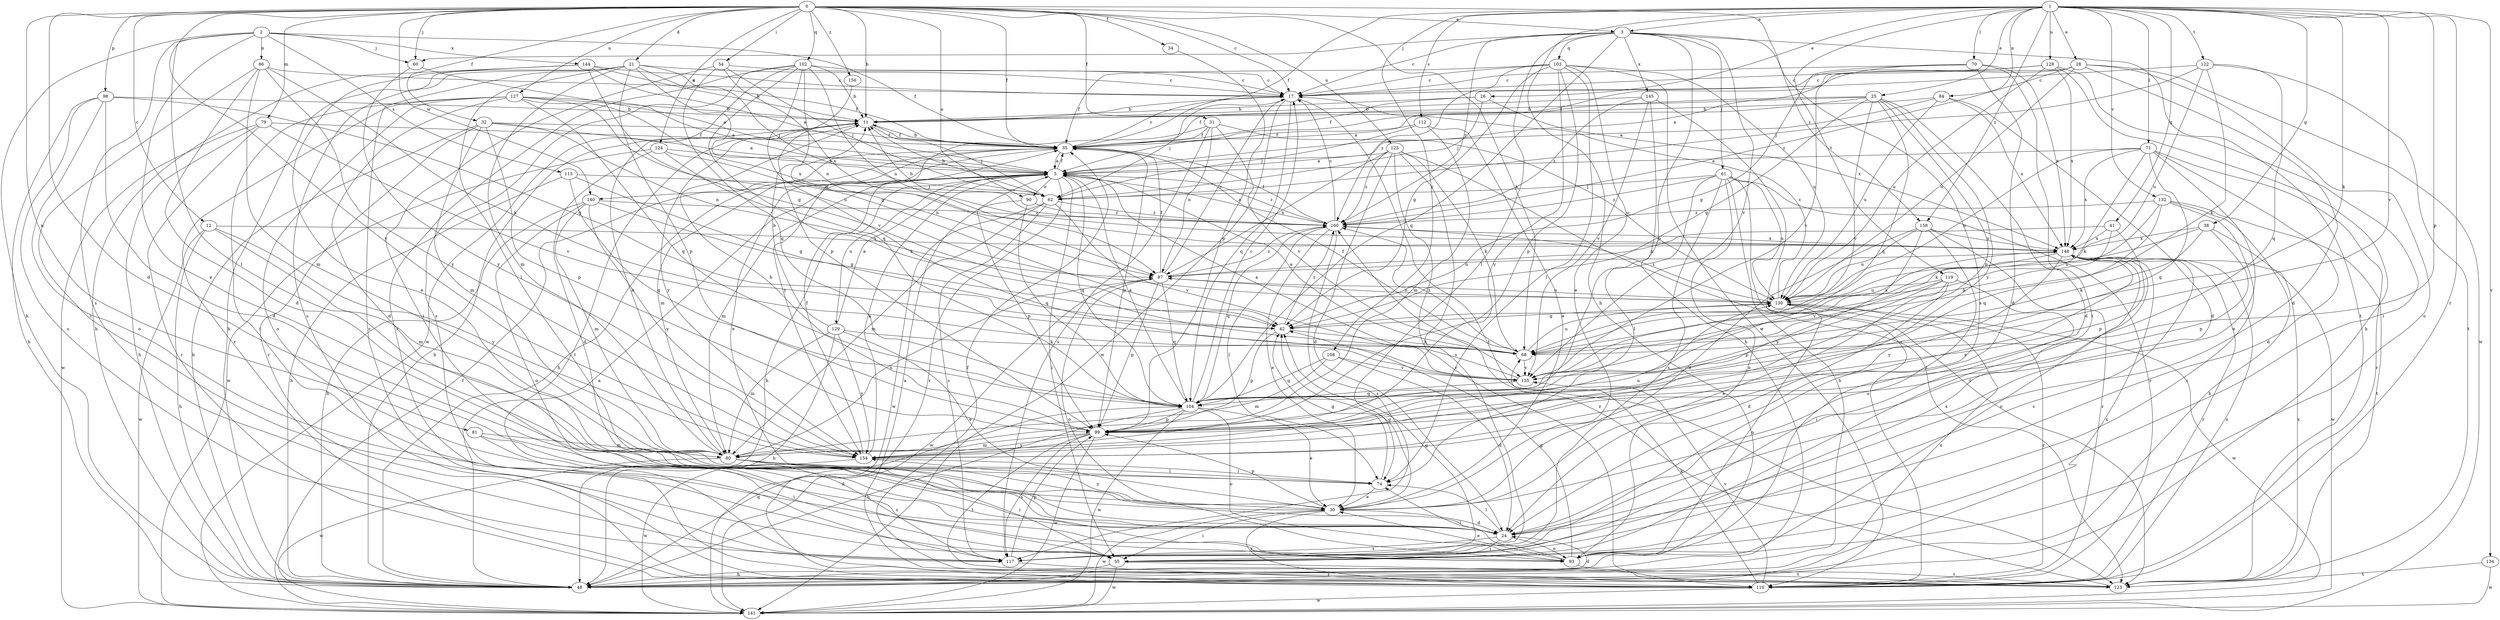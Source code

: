 strict digraph  {
0;
1;
2;
3;
5;
11;
12;
17;
21;
24;
25;
26;
28;
30;
31;
32;
34;
35;
38;
41;
42;
48;
54;
55;
60;
61;
62;
68;
70;
71;
74;
79;
80;
81;
84;
86;
87;
90;
93;
98;
99;
102;
103;
104;
108;
110;
112;
113;
117;
119;
122;
123;
124;
125;
127;
128;
129;
130;
132;
134;
135;
140;
141;
144;
145;
148;
154;
156;
158;
160;
0 -> 3  [label=a];
0 -> 11  [label=b];
0 -> 12  [label=c];
0 -> 17  [label=c];
0 -> 21  [label=d];
0 -> 24  [label=d];
0 -> 31  [label=f];
0 -> 32  [label=f];
0 -> 34  [label=f];
0 -> 35  [label=f];
0 -> 54  [label=i];
0 -> 60  [label=j];
0 -> 68  [label=k];
0 -> 79  [label=m];
0 -> 81  [label=n];
0 -> 90  [label=o];
0 -> 98  [label=p];
0 -> 102  [label=q];
0 -> 124  [label=u];
0 -> 125  [label=u];
0 -> 127  [label=u];
0 -> 140  [label=w];
0 -> 154  [label=y];
0 -> 156  [label=z];
0 -> 158  [label=z];
1 -> 3  [label=a];
1 -> 25  [label=e];
1 -> 26  [label=e];
1 -> 28  [label=e];
1 -> 35  [label=f];
1 -> 38  [label=g];
1 -> 41  [label=g];
1 -> 48  [label=h];
1 -> 68  [label=k];
1 -> 70  [label=l];
1 -> 71  [label=l];
1 -> 84  [label=n];
1 -> 99  [label=p];
1 -> 108  [label=r];
1 -> 110  [label=r];
1 -> 112  [label=s];
1 -> 119  [label=t];
1 -> 122  [label=t];
1 -> 128  [label=u];
1 -> 132  [label=v];
1 -> 134  [label=v];
1 -> 135  [label=v];
1 -> 158  [label=z];
2 -> 30  [label=e];
2 -> 35  [label=f];
2 -> 48  [label=h];
2 -> 60  [label=j];
2 -> 74  [label=l];
2 -> 86  [label=n];
2 -> 113  [label=s];
2 -> 117  [label=s];
2 -> 144  [label=x];
3 -> 17  [label=c];
3 -> 60  [label=j];
3 -> 61  [label=j];
3 -> 74  [label=l];
3 -> 99  [label=p];
3 -> 103  [label=q];
3 -> 104  [label=q];
3 -> 117  [label=s];
3 -> 123  [label=t];
3 -> 135  [label=v];
3 -> 145  [label=x];
3 -> 160  [label=z];
5 -> 35  [label=f];
5 -> 48  [label=h];
5 -> 55  [label=i];
5 -> 80  [label=m];
5 -> 90  [label=o];
5 -> 104  [label=q];
5 -> 110  [label=r];
5 -> 129  [label=u];
5 -> 140  [label=w];
5 -> 160  [label=z];
11 -> 35  [label=f];
11 -> 62  [label=j];
11 -> 123  [label=t];
11 -> 154  [label=y];
12 -> 48  [label=h];
12 -> 80  [label=m];
12 -> 141  [label=w];
12 -> 148  [label=x];
12 -> 154  [label=y];
17 -> 11  [label=b];
17 -> 62  [label=j];
17 -> 104  [label=q];
17 -> 123  [label=t];
17 -> 141  [label=w];
21 -> 17  [label=c];
21 -> 35  [label=f];
21 -> 48  [label=h];
21 -> 62  [label=j];
21 -> 74  [label=l];
21 -> 80  [label=m];
21 -> 87  [label=n];
21 -> 99  [label=p];
21 -> 110  [label=r];
21 -> 117  [label=s];
24 -> 55  [label=i];
24 -> 74  [label=l];
24 -> 93  [label=o];
24 -> 117  [label=s];
25 -> 5  [label=a];
25 -> 11  [label=b];
25 -> 24  [label=d];
25 -> 35  [label=f];
25 -> 42  [label=g];
25 -> 99  [label=p];
25 -> 104  [label=q];
25 -> 135  [label=v];
25 -> 154  [label=y];
26 -> 11  [label=b];
26 -> 35  [label=f];
26 -> 62  [label=j];
26 -> 148  [label=x];
28 -> 17  [label=c];
28 -> 24  [label=d];
28 -> 35  [label=f];
28 -> 93  [label=o];
28 -> 130  [label=u];
28 -> 141  [label=w];
28 -> 160  [label=z];
30 -> 24  [label=d];
30 -> 42  [label=g];
30 -> 55  [label=i];
30 -> 99  [label=p];
30 -> 110  [label=r];
30 -> 141  [label=w];
30 -> 154  [label=y];
31 -> 35  [label=f];
31 -> 87  [label=n];
31 -> 117  [label=s];
31 -> 130  [label=u];
31 -> 135  [label=v];
31 -> 154  [label=y];
32 -> 5  [label=a];
32 -> 35  [label=f];
32 -> 48  [label=h];
32 -> 80  [label=m];
32 -> 87  [label=n];
32 -> 99  [label=p];
32 -> 110  [label=r];
34 -> 99  [label=p];
35 -> 5  [label=a];
35 -> 11  [label=b];
35 -> 17  [label=c];
35 -> 30  [label=e];
35 -> 48  [label=h];
35 -> 80  [label=m];
35 -> 99  [label=p];
38 -> 68  [label=k];
38 -> 99  [label=p];
38 -> 130  [label=u];
38 -> 141  [label=w];
38 -> 148  [label=x];
41 -> 68  [label=k];
41 -> 87  [label=n];
41 -> 99  [label=p];
41 -> 148  [label=x];
42 -> 68  [label=k];
42 -> 99  [label=p];
42 -> 148  [label=x];
42 -> 160  [label=z];
48 -> 5  [label=a];
48 -> 11  [label=b];
48 -> 24  [label=d];
48 -> 104  [label=q];
48 -> 130  [label=u];
48 -> 148  [label=x];
54 -> 17  [label=c];
54 -> 55  [label=i];
54 -> 62  [label=j];
54 -> 104  [label=q];
54 -> 148  [label=x];
55 -> 42  [label=g];
55 -> 48  [label=h];
55 -> 123  [label=t];
55 -> 141  [label=w];
60 -> 5  [label=a];
60 -> 154  [label=y];
61 -> 48  [label=h];
61 -> 62  [label=j];
61 -> 74  [label=l];
61 -> 93  [label=o];
61 -> 110  [label=r];
61 -> 117  [label=s];
61 -> 123  [label=t];
61 -> 130  [label=u];
61 -> 160  [label=z];
62 -> 11  [label=b];
62 -> 80  [label=m];
62 -> 117  [label=s];
62 -> 135  [label=v];
62 -> 141  [label=w];
62 -> 160  [label=z];
68 -> 5  [label=a];
68 -> 35  [label=f];
68 -> 130  [label=u];
68 -> 135  [label=v];
68 -> 160  [label=z];
70 -> 17  [label=c];
70 -> 24  [label=d];
70 -> 42  [label=g];
70 -> 55  [label=i];
70 -> 135  [label=v];
70 -> 148  [label=x];
71 -> 5  [label=a];
71 -> 24  [label=d];
71 -> 30  [label=e];
71 -> 68  [label=k];
71 -> 104  [label=q];
71 -> 110  [label=r];
71 -> 130  [label=u];
71 -> 148  [label=x];
74 -> 30  [label=e];
74 -> 42  [label=g];
79 -> 35  [label=f];
79 -> 48  [label=h];
79 -> 110  [label=r];
79 -> 135  [label=v];
79 -> 141  [label=w];
80 -> 11  [label=b];
80 -> 55  [label=i];
80 -> 74  [label=l];
80 -> 87  [label=n];
80 -> 117  [label=s];
80 -> 130  [label=u];
80 -> 141  [label=w];
81 -> 24  [label=d];
81 -> 55  [label=i];
81 -> 80  [label=m];
84 -> 5  [label=a];
84 -> 11  [label=b];
84 -> 24  [label=d];
84 -> 130  [label=u];
84 -> 148  [label=x];
86 -> 17  [label=c];
86 -> 24  [label=d];
86 -> 55  [label=i];
86 -> 68  [label=k];
86 -> 80  [label=m];
86 -> 154  [label=y];
87 -> 17  [label=c];
87 -> 35  [label=f];
87 -> 93  [label=o];
87 -> 99  [label=p];
87 -> 104  [label=q];
87 -> 130  [label=u];
87 -> 141  [label=w];
87 -> 160  [label=z];
90 -> 99  [label=p];
90 -> 104  [label=q];
90 -> 160  [label=z];
93 -> 30  [label=e];
93 -> 42  [label=g];
93 -> 74  [label=l];
93 -> 123  [label=t];
98 -> 11  [label=b];
98 -> 24  [label=d];
98 -> 42  [label=g];
98 -> 48  [label=h];
98 -> 93  [label=o];
98 -> 117  [label=s];
99 -> 11  [label=b];
99 -> 80  [label=m];
99 -> 117  [label=s];
99 -> 123  [label=t];
99 -> 141  [label=w];
99 -> 154  [label=y];
102 -> 11  [label=b];
102 -> 17  [label=c];
102 -> 42  [label=g];
102 -> 87  [label=n];
102 -> 104  [label=q];
102 -> 110  [label=r];
102 -> 117  [label=s];
102 -> 135  [label=v];
102 -> 141  [label=w];
103 -> 17  [label=c];
103 -> 30  [label=e];
103 -> 35  [label=f];
103 -> 42  [label=g];
103 -> 74  [label=l];
103 -> 99  [label=p];
103 -> 110  [label=r];
103 -> 130  [label=u];
103 -> 154  [label=y];
103 -> 160  [label=z];
104 -> 5  [label=a];
104 -> 17  [label=c];
104 -> 30  [label=e];
104 -> 48  [label=h];
104 -> 93  [label=o];
104 -> 99  [label=p];
104 -> 141  [label=w];
108 -> 24  [label=d];
108 -> 80  [label=m];
108 -> 104  [label=q];
108 -> 135  [label=v];
110 -> 68  [label=k];
110 -> 135  [label=v];
110 -> 141  [label=w];
110 -> 148  [label=x];
112 -> 30  [label=e];
112 -> 35  [label=f];
112 -> 62  [label=j];
112 -> 80  [label=m];
113 -> 42  [label=g];
113 -> 48  [label=h];
113 -> 62  [label=j];
113 -> 104  [label=q];
117 -> 99  [label=p];
117 -> 110  [label=r];
117 -> 148  [label=x];
119 -> 24  [label=d];
119 -> 30  [label=e];
119 -> 55  [label=i];
119 -> 99  [label=p];
119 -> 130  [label=u];
119 -> 135  [label=v];
122 -> 17  [label=c];
122 -> 62  [label=j];
122 -> 68  [label=k];
122 -> 104  [label=q];
122 -> 123  [label=t];
122 -> 130  [label=u];
123 -> 5  [label=a];
123 -> 35  [label=f];
123 -> 148  [label=x];
123 -> 160  [label=z];
124 -> 5  [label=a];
124 -> 24  [label=d];
124 -> 68  [label=k];
124 -> 87  [label=n];
124 -> 141  [label=w];
125 -> 5  [label=a];
125 -> 24  [label=d];
125 -> 68  [label=k];
125 -> 87  [label=n];
125 -> 110  [label=r];
125 -> 117  [label=s];
125 -> 123  [label=t];
125 -> 160  [label=z];
127 -> 5  [label=a];
127 -> 11  [label=b];
127 -> 24  [label=d];
127 -> 55  [label=i];
127 -> 93  [label=o];
127 -> 104  [label=q];
127 -> 110  [label=r];
127 -> 130  [label=u];
127 -> 148  [label=x];
128 -> 5  [label=a];
128 -> 17  [label=c];
128 -> 48  [label=h];
128 -> 55  [label=i];
128 -> 130  [label=u];
128 -> 148  [label=x];
129 -> 5  [label=a];
129 -> 11  [label=b];
129 -> 30  [label=e];
129 -> 48  [label=h];
129 -> 68  [label=k];
129 -> 80  [label=m];
129 -> 154  [label=y];
130 -> 17  [label=c];
130 -> 42  [label=g];
130 -> 87  [label=n];
130 -> 93  [label=o];
130 -> 110  [label=r];
130 -> 141  [label=w];
130 -> 160  [label=z];
132 -> 48  [label=h];
132 -> 55  [label=i];
132 -> 68  [label=k];
132 -> 104  [label=q];
132 -> 123  [label=t];
132 -> 160  [label=z];
134 -> 123  [label=t];
134 -> 141  [label=w];
135 -> 5  [label=a];
135 -> 104  [label=q];
140 -> 42  [label=g];
140 -> 48  [label=h];
140 -> 80  [label=m];
140 -> 93  [label=o];
140 -> 154  [label=y];
140 -> 160  [label=z];
141 -> 35  [label=f];
144 -> 5  [label=a];
144 -> 11  [label=b];
144 -> 17  [label=c];
144 -> 30  [label=e];
144 -> 42  [label=g];
144 -> 48  [label=h];
145 -> 11  [label=b];
145 -> 48  [label=h];
145 -> 110  [label=r];
145 -> 135  [label=v];
145 -> 160  [label=z];
148 -> 87  [label=n];
148 -> 93  [label=o];
148 -> 110  [label=r];
148 -> 117  [label=s];
148 -> 135  [label=v];
148 -> 154  [label=y];
154 -> 5  [label=a];
154 -> 35  [label=f];
154 -> 74  [label=l];
154 -> 141  [label=w];
154 -> 148  [label=x];
156 -> 99  [label=p];
158 -> 30  [label=e];
158 -> 93  [label=o];
158 -> 110  [label=r];
158 -> 130  [label=u];
158 -> 148  [label=x];
158 -> 154  [label=y];
160 -> 5  [label=a];
160 -> 11  [label=b];
160 -> 17  [label=c];
160 -> 30  [label=e];
160 -> 35  [label=f];
160 -> 74  [label=l];
160 -> 104  [label=q];
160 -> 117  [label=s];
160 -> 148  [label=x];
}
